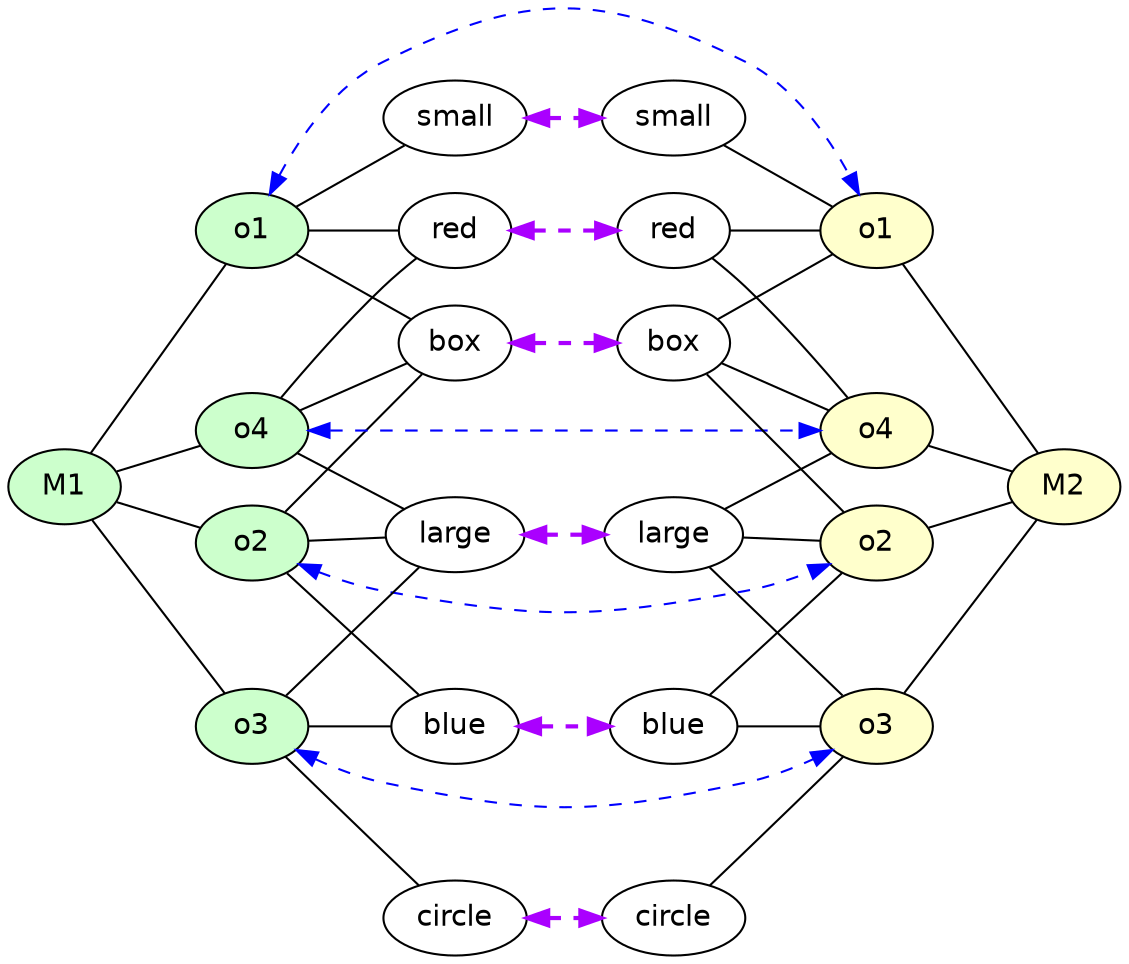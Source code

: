 strict digraph G {
	graph [bb="0,0,523.39,447.86",
		rankdir=LR
	];
	node [label="\N"];
	M1	 [fillcolor="#CCFFCC",
		fontname=Helvetica,
		height=0.5,
		pos="27,219.93",
		shape=oval,
		style=filled,
		width=0.75];
	o1_1	 [fillcolor="#CCFFCC",
		fontname=Helvetica,
		height=0.5,
		label=o1,
		pos="117,342.93",
		shape=oval,
		style=filled,
		width=0.75];
	M1 -> o1_1	 [constraint=true,
		dir=none,
		penwidth=1,
		pos="38.951,236.26 56.165,259.79 87.758,302.96 105,326.53"];
	o2_1	 [fillcolor="#CCFFCC",
		fontname=Helvetica,
		height=0.5,
		label=o2,
		pos="117,192.93",
		shape=oval,
		style=filled,
		width=0.75];
	M1 -> o2_1	 [constraint=true,
		dir=none,
		penwidth=1,
		pos="52.07,212.41 64.657,208.63 79.851,204.07 92.375,200.32"];
	o3_1	 [fillcolor="#CCFFCC",
		fontname=Helvetica,
		height=0.5,
		label=o3,
		pos="117,104.93",
		shape=oval,
		style=filled,
		width=0.75];
	M1 -> o3_1	 [constraint=true,
		dir=none,
		penwidth=1,
		pos="39.514,203.94 56.612,182.09 87.108,143.12 104.3,121.15"];
	o4_1	 [fillcolor="#CCFFCC",
		fontname=Helvetica,
		height=0.5,
		label=o4,
		pos="117,246.93",
		shape=oval,
		style=filled,
		width=0.75];
	M1 -> o4_1	 [constraint=true,
		dir=none,
		penwidth=1,
		pos="52.07,227.45 64.657,231.23 79.851,235.78 92.375,239.54"];
	M2	 [fillcolor="#FFFFCC",
		fontname=Helvetica,
		height=0.5,
		pos="496.39,219.93",
		shape=oval,
		style=filled,
		width=0.75];
	red_1	 [fontname=Helvetica,
		height=0.5,
		label=red,
		pos="211.85,342.93",
		shape=oval,
		width=0.75];
	o1_1 -> red_1	 [constraint=true,
		dir=none,
		pos="144.18,342.93 156.88,342.93 171.96,342.93 184.66,342.93"];
	o1_2	 [fillcolor="#FFFFCC",
		fontname=Helvetica,
		height=0.5,
		label=o1,
		pos="406.39,342.93",
		shape=oval,
		style=filled,
		width=0.75];
	o1_1 -> o1_2	 [color=blue,
		constraint=true,
		dir=both,
		penwidth=1,
		pos="s,124.68,360.4 e,398.7,360.4 129.45,369.51 139.97,388.53 157,412.68 180,423.93 245.23,455.83 278.16,455.83 343.39,423.93 366.39,\
412.68 383.42,388.53 393.94,369.51",
		style=dashed];
	box_1	 [fontname=Helvetica,
		height=0.5,
		label=box,
		pos="211.85,288.93",
		shape=oval,
		width=0.75];
	o1_1 -> box_1	 [constraint=true,
		dir=none,
		pos="137.58,331.21 153.49,322.15 175.41,309.67 191.31,300.62"];
	small_1	 [fontname=Helvetica,
		height=0.5,
		label=small,
		pos="211.85,396.93",
		shape=oval,
		width=0.88464];
	o1_1 -> small_1	 [constraint=true,
		dir=none,
		pos="137.58,354.65 152.84,363.33 173.62,375.16 189.32,384.1"];
	red_2	 [fontname=Helvetica,
		height=0.5,
		label=red,
		pos="311.54,342.93",
		shape=oval,
		width=0.75];
	red_1 -> red_2	 [color="#AA00FF",
		constraint=true,
		dir=both,
		penwidth=2,
		pos="s,239.09,342.93 e,284.33,342.93 249.4,342.93 257.47,342.93 266,342.93 274.07,342.93",
		style=dashed];
	o1_2 -> M2	 [constraint=true,
		dir=none,
		penwidth=1,
		pos="418.34,326.59 435.55,303.07 467.15,259.89 484.39,236.33"];
	red_2 -> o1_2	 [constraint=true,
		dir=none,
		pos="338.72,342.93 351.42,342.93 366.51,342.93 379.21,342.93"];
	o4_2	 [fillcolor="#FFFFCC",
		fontname=Helvetica,
		height=0.5,
		label=o4,
		pos="406.39,246.93",
		shape=oval,
		style=filled,
		width=0.75];
	red_2 -> o4_2	 [constraint=true,
		dir=none,
		pos="328.75,329.03 333.6,324.93 338.8,320.36 343.39,315.93 361.37,298.59 380.52,277.14 392.92,262.8"];
	box_2	 [fontname=Helvetica,
		height=0.5,
		label=box,
		pos="311.54,288.93",
		shape=oval,
		width=0.75];
	box_1 -> box_2	 [color="#AA00FF",
		constraint=true,
		dir=both,
		penwidth=2,
		pos="s,239.09,288.93 e,284.33,288.93 249.4,288.93 257.47,288.93 266,288.93 274.07,288.93",
		style=dashed];
	box_2 -> o1_2	 [constraint=true,
		dir=none,
		pos="332.12,300.65 348.03,309.7 369.95,322.18 385.85,331.23"];
	o2_2	 [fillcolor="#FFFFCC",
		fontname=Helvetica,
		height=0.5,
		label=o2,
		pos="406.39,192.93",
		shape=oval,
		style=filled,
		width=0.75];
	box_2 -> o2_2	 [constraint=true,
		dir=none,
		pos="326.33,273.82 340.05,259.81 361.05,238.42 379.39,219.93 383.22,216.07 387.36,211.91 391.23,208.04"];
	box_2 -> o4_2	 [constraint=true,
		dir=none,
		pos="334.5,278.76 349.41,272.16 368.77,263.59 383.64,257"];
	small_2	 [fontname=Helvetica,
		height=0.5,
		label=small,
		pos="311.54,396.93",
		shape=oval,
		width=0.88464];
	small_1 -> small_2	 [color="#AA00FF",
		constraint=true,
		dir=both,
		penwidth=2,
		pos="s,243.94,396.93 e,279.51,396.93 254.1,396.93 259.15,396.93 264.31,396.93 269.36,396.93",
		style=dashed];
	small_2 -> o1_2	 [constraint=true,
		dir=none,
		pos="334.02,384.13 349.69,375.21 370.43,363.4 385.69,354.71"];
	o2_1 -> box_1	 [constraint=true,
		dir=none,
		pos="132.16,208.04 136.03,211.91 140.17,216.07 144,219.93 162.34,238.42 183.34,259.81 197.06,273.82"];
	blue_1	 [fontname=Helvetica,
		height=0.5,
		label=blue,
		pos="211.85,104.93",
		shape=oval,
		width=0.77632];
	o2_1 -> blue_1	 [constraint=true,
		dir=none,
		pos="133.09,178 150.53,161.82 178.21,136.14 195.68,119.93"];
	o2_1 -> o2_2	 [color=blue,
		constraint=true,
		dir=both,
		penwidth=1,
		pos="s,139.22,182.65 e,384.17,182.65 148.61,178.94 158.47,175.25 169.51,171.78 180,169.93 251.51,157.28 271.88,157.28 343.39,169.93 353.88,\
171.78 364.92,175.25 374.78,178.94",
		style=dashed];
	large_1	 [fontname=Helvetica,
		height=0.5,
		label=large,
		pos="211.85,196.93",
		shape=oval,
		width=0.86659];
	o2_1 -> large_1	 [constraint=true,
		dir=none,
		pos="144.18,194.07 155.57,194.55 168.87,195.12 180.65,195.61"];
	blue_2	 [fontname=Helvetica,
		height=0.5,
		label=blue,
		pos="311.54,104.93",
		shape=oval,
		width=0.77632];
	blue_1 -> blue_2	 [color="#AA00FF",
		constraint=true,
		dir=both,
		penwidth=2,
		pos="s,239.88,104.93 e,283.37,104.93 250.16,104.93 257.75,104.93 265.73,104.93 273.32,104.93",
		style=dashed];
	o2_2 -> M2	 [constraint=true,
		dir=none,
		penwidth=1,
		pos="431.46,200.45 444.05,204.23 459.24,208.78 471.76,212.54"];
	blue_2 -> o2_2	 [constraint=true,
		dir=none,
		pos="327.63,119.86 345.18,136.14 373.08,162.03 390.54,178.22"];
	o3_2	 [fillcolor="#FFFFCC",
		fontname=Helvetica,
		height=0.5,
		label=o3,
		pos="406.39,104.93",
		shape=oval,
		style=filled,
		width=0.75];
	blue_2 -> o3_2	 [constraint=true,
		dir=none,
		pos="339.74,104.93 352.19,104.93 366.77,104.93 379.11,104.93"];
	large_2	 [fontname=Helvetica,
		height=0.5,
		label=large,
		pos="311.54,196.93",
		shape=oval,
		width=0.86659];
	large_1 -> large_2	 [color="#AA00FF",
		constraint=true,
		dir=both,
		penwidth=2,
		pos="s,243.12,196.93 e,280.04,196.93 253.35,196.93 258.79,196.93 264.37,196.93 269.81,196.93",
		style=dashed];
	large_2 -> o2_2	 [constraint=true,
		dir=none,
		pos="342.86,195.61 354.62,195.11 367.89,194.55 379.24,194.07"];
	large_2 -> o3_2	 [constraint=true,
		dir=none,
		pos="327.63,181.32 345.28,164.2 373.42,136.91 390.85,120"];
	large_2 -> o4_2	 [constraint=true,
		dir=none,
		pos="334.99,209.29 350.35,217.39 370.26,227.88 385.15,235.73"];
	o3_1 -> blue_1	 [constraint=true,
		dir=none,
		pos="144.18,104.93 156.55,104.93 171.18,104.93 183.67,104.93"];
	o3_1 -> large_1	 [constraint=true,
		dir=none,
		pos="132.66,120.12 150.13,137.06 178.24,164.33 195.84,181.41"];
	o3_1 -> o3_2	 [color=blue,
		constraint=true,
		dir=both,
		penwidth=1,
		pos="s,124.68,87.456 e,398.7,87.456 129.45,78.343 139.97,59.325 157,35.177 180,23.928 245.23,-7.9761 278.16,-7.9761 343.39,23.928 366.39,\
35.177 383.42,59.325 393.94,78.343",
		style=dashed];
	circle_1	 [fontname=Helvetica,
		height=0.5,
		label=circle,
		pos="211.85,50.928",
		shape=oval,
		width=0.88464];
	o3_1 -> circle_1	 [constraint=true,
		dir=none,
		pos="137.58,93.211 152.84,84.526 173.62,72.694 189.32,63.756"];
	o3_2 -> M2	 [constraint=true,
		dir=none,
		penwidth=1,
		pos="418.9,120.92 436,142.77 466.5,181.73 483.69,203.7"];
	circle_2	 [fontname=Helvetica,
		height=0.5,
		label=circle,
		pos="311.54,50.928",
		shape=oval,
		width=0.88464];
	circle_1 -> circle_2	 [color="#AA00FF",
		constraint=true,
		dir=both,
		penwidth=2,
		pos="s,243.94,50.928 e,279.51,50.928 254.1,50.928 259.15,50.928 264.31,50.928 269.36,50.928",
		style=dashed];
	circle_2 -> o3_2	 [constraint=true,
		dir=none,
		pos="334.02,63.726 349.69,72.646 370.43,84.457 385.69,93.146"];
	o4_1 -> red_1	 [constraint=true,
		dir=none,
		pos="130.47,262.8 142.87,277.14 162.01,298.59 180,315.93 184.59,320.36 189.79,324.93 194.64,329.03"];
	o4_1 -> box_1	 [constraint=true,
		dir=none,
		pos="139.96,257.1 154.87,263.7 174.23,272.27 189.1,278.85"];
	o4_1 -> large_1	 [constraint=true,
		dir=none,
		pos="138.52,235.58 153.5,227.69 173.44,217.17 188.75,209.1"];
	o4_1 -> o4_2	 [color=blue,
		constraint=true,
		dir=both,
		penwidth=1,
		pos="s,144.22,246.93 e,379.03,246.93 154.24,246.93 209.67,246.93 313.32,246.93 368.9,246.93",
		style=dashed];
	o4_2 -> M2	 [constraint=true,
		dir=none,
		penwidth=1,
		pos="431.46,239.41 444.05,235.63 459.24,231.07 471.76,227.32"];
}
